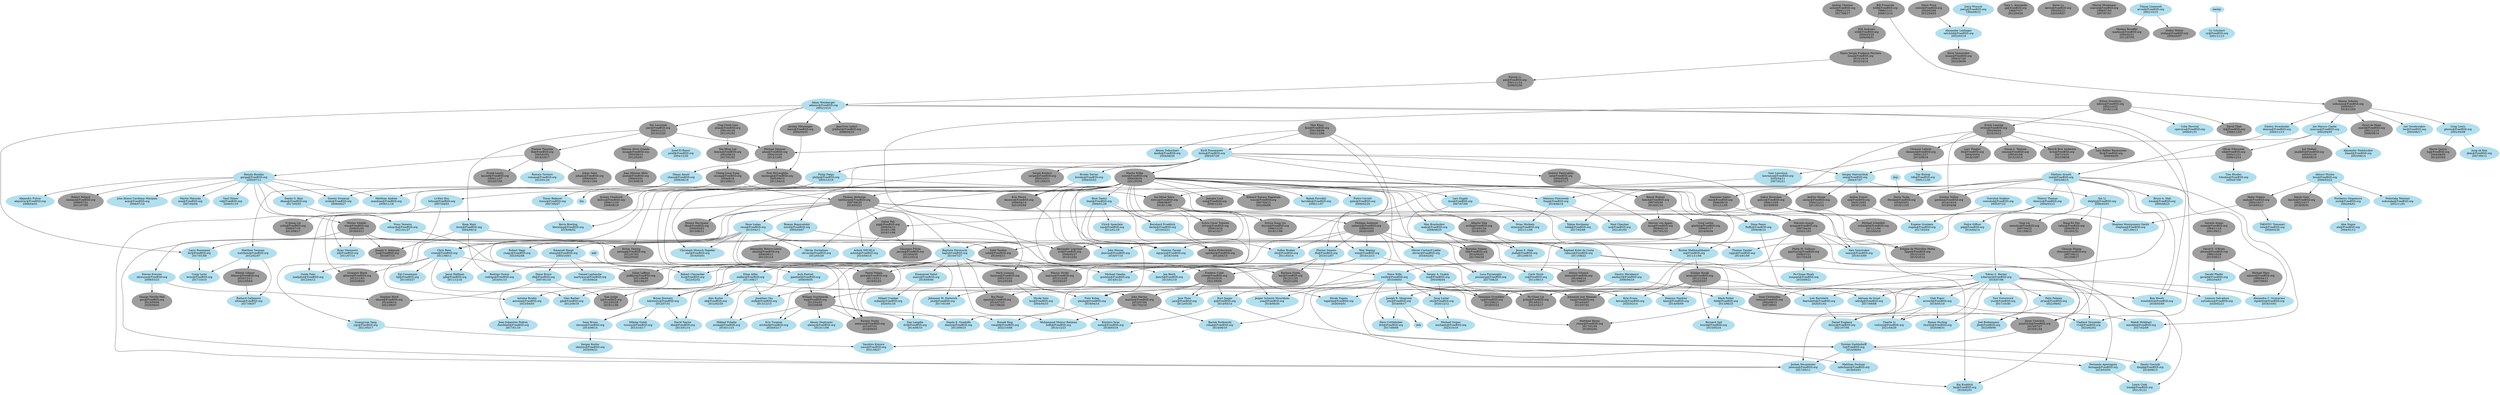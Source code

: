 
# This file is meant to list all FreeBSD ports committers and describe the
# mentor-mentee relationships between them.
# The graphical output can be generated from this file with the following
# command:
# $ dot -T png -o file.png committers-ports.dot
#
# The dot binary is part of the graphics/graphviz port.

digraph ports {

# Node definitions follow this example:
#
#   foo [label="Foo Bar\nfoo@FreeBSD.org\n????/??/??"]
#
# ????/??/?? is the date when the commit bit was obtained, usually the one you
# can find in git logs for the access file in the internal/admin branch.
# Use YYYY/MM/DD format.
#
# For returned commit bits, the node definition will follow this example:
#
#   foo [label="Foo Bar\nfoo@FreeBSD.org\n????/??/??\n????/??/??"]
#
# The first date is the same as for an active committer, the second date is
# the date when the commit bit has been returned. Again, check git logs.

node [color=grey62, style=filled, bgcolor=black];

# Alumni go here.. Try to keep things sorted.

ache [label="Andrey Chernov\nache@FreeBSD.org\n1994/11/15\n2017/08/17"]
ahze [label="Michael Johnson\nahze@FreeBSD.org\n2004/10/29\n2013/12/02"]
alexbl [label="Alexander Botero-Lowry\nalexbl@FreeBSD.org\n2006/09/11\n2011/01/14"]
alonso [label="Alonso Schaich\nalonso@FreeBSD.org\n2014/08/14\n2017/08/07"]
anray [label="Andrey Slusar\nanray@FreeBSD.org\n2005/12/11\n2011/01/14"]
araujo [label="Marcelo Araujo\naraujo@FreeBSD.org\n2007/04/26\n2020/11/03"]
asami [label="Satoshi Asami\nasami@FreeBSD.org\n1994/11/18\n2001/09/11"]
avilla [label="Alberto Villa\navilla@FreeBSD.org\n2010/01/24\n2018/10/01"]
avl [label="Alexander Logvinov\navl@FreeBSD.org\n2009/05/27\n2013/12/02"]
az [label="Andrej Zverev\naz@FreeBSD.org\n2005/10/03\n2019/11/04"]
bar [label="Barbara Guida\nbar@FreeBSD.org\n2012/11/25\n2022/12/05"]
beech [label="Beech Rintoul\nbeech@FreeBSD.org\n2007/05/30\n2014/01/10"]
bf [label="Brendan Fabeny\nbf@FreeBSD.org\n2010/06/02\n2017/04/29"]
billf [label="Bill Fumerola\nbillf@FreeBSD.org\n1998/11/11\n2006/12/14"]
brix [label="Henrik Brix Andersen\nbrix@FreeBSD.org\n2007/10/31\n2015/08/26"]
bsam [label="Boris Samorodov\nbsam@FreeBSD.org\n2006/07/20\n2022/06/06"]
chinsan [label="Chinsan Huang\nchinsan@FreeBSD.org\n2007/06/12\n2013/08/17"]
clement [label="Clement Laforet\nclement@FreeBSD.org\n2003/12/17\n2013/08/18"]
clsung [label="Cheng-Lung Sung\nclsung@FreeBSD.org\n2004/8/18\n2015/06/11"]
culot [label="Frederic Culot\nculot@FreeBSD.org\n2010/10/16\n2021/09/06"]
daichi [label="Daichi Goto\ndaichi@FreeBSD.org\n2002/10/17\n2018/06/01"]
dhn [label="Dennis Herrmann\ndhn@FreeBSD.org\n2009/03/03\n2015/06/11"]
dryice [label="Dryice Dong Liu\ndryice@FreeBSD.org\n2006/12/25\n2018/11/06"]
dteske [label="Devin Teske\ndteske@FreeBSD.org\n2018/03/01\n2019/11/05"]
edwin [label="Edwin Groothuis\nedwin@FreeBSD.org\n2002/10/22\n2016/11/16"]
eik [label="Oliver Eikemeier\neik@FreeBSD.org\n2003/11/12\n2006/12/14"]
erwin [label="Erwin Lansing\nerwin@FreeBSD.org\n2003/06/04\n2016/10/12"]
fjoe [label="Max Khon\nfjoe@FreeBSD.org\n2001/08/06\n2021/12/06"]
flz [label="Florent Thoumie\nflz@FreeBSD.org\n2005/03/01\n2014/10/17"]
gabor [label="Gabor Kovesdan\ngabor@FreeBSD.org\n2006/12/05\n2019/09/02"]
gblach [label="Grzegorz Blach\ngblach@FreeBSD.org\n2012/11/03\n2020/08/03"]
gj [label="Gary L. Jennejohn\ngj@FreeBSD.org\n1994/??/??\n2012/04/20"]
glarkin [label="Greg Larkin\nglarkin@FreeBSD.org\n2008/07/17\n2014/06/04"]
gnn [label="George Neville-Neil\ngnn@FreeBSD.org\n2013/09/04\n2020/06/02"]
gordon [label="Gordon Tetlow\ngordon@FreeBSD.org\n2014/10/14\n2019/04/08"]
hq [label="Herve Quiroz\nhq@FreeBSD.org\n2004/08/05\n2014/03/02"]
ijliao [label="Ying-Chieh Liao\nijliao@FreeBSD.org\n2001/01/20\n2011/01/02"]
itetcu [label="Ion-Mihai Tetcu\nitetcu@FreeBSD.org\n2006/06/07\n2018/11/06"]
jacula [label="Giuseppe Pilichi\njacula@FreeBSD.org\n2010/04/05\n2011/10/14"]
jadawin [label="Philippe Audeoud\njadawin@FreeBSD.org\n2008/03/02\n2020/10/05"]
jlaffaye [label="Julien Laffaye\njlaffaye@FreeBSD.org\n2011/06/06\n2021/06/07"]
jmallett [label="Juli Mallett\njmallett@FreeBSD.org\n2003/01/16\n2006/08/10"]
jmelo [label="Jean Milanez Melo\njmelo@FreeBSD.org\n2006/03/31\n2013/08/18"]
johans [label="Johan Selst\njohans@FreeBSD.org\n2006/04/01\n2019/11/04"]
jsa [label="Joseph S. Atkinson\njsa@FreeBSD.org\n2010/07/15"]
junovitch [label="Jason Unovitch\njunovitch@FreeBSD.org\n2015/07/27\n2018/01/04"]
jylefort [label="Jean-Yves Lefort\njylefort@FreeBSD.org\n2008/04/24"]
kevlo [label="Kevin Lo\nkevlo@FreeBSD.org\n2003/02/21\n2020/09/07"]
kmoore [label="Kris Moore\nkmoore@FreeBSD.org\n2009/04/14\n2021/05/04"]
koitsu [label="Jeremy Chadwick\nkoitsu@FreeBSD.org\n2006/11/10\n2008/08/18"]
koobs [label="Kubilay Kocak\nkoobs@FreeBSD.org\n2012/12/24\n2022/03/07"]
laszlof [label="Frank Laszlo\nlaszlof@FreeBSD.org\n2006/11/07\n2010/07/05"]
lbr [label="Lars Balker Rasmussen\nlbr@FreeBSD.org\n2006/04/30"]
leeym [label="Yen-Ming Lee\nleeym@FreeBSD.org\n2002/08/14\n2017/01/02"]
lifanov [label="Nikolai Lifanov\nlifanov@FreeBSD.org\n2016/12/11\n2021/05/04"]
linimon [label="Mark Linimon\nlinimon@FreeBSD.org\n2003/10/23\n2022/05/05"]
lioux [label="Mario Sergio Fujikawa Ferriera\nlioux@FreeBSD.org\n2015/10/14\n2015/10/14"]
lippe [label="Felippe de Meirelles Motta\nlippe@FreeBSD.org\n2015/14/10\n2015/10/14"]
lth [label="Lars Thegler\nlth@FreeBSD.org\n2004/05/04\n2018/10/07"]
lx [label="David Thiel\nlx@FreeBSD.org\n2006/11/29"]
maho [label="Maho Nakata\nmaho@FreeBSD.org\n2002/10/17\n2018/03/11"]
marcel [label="Marcel Moolenaar\nmarcel@FreeBSD.org\n1999/07/03\n2007/07/01"]
marino [label="John Marino\nmarino@FreeBSD.org\n2013/07/04\n2017/02/10"]
marius [label="Marius Strobl\nmarius@FreeBSD.org\n2012/12/29\n2023/02/07"]
markus [label="Markus Brueffer\nmarkus@FreeBSD.org\n2004/02/21\n2011/07/05"]
mezz [label="Jeremy Messenger\nmezz@FreeBSD.org\n2004/04/30"]
mharo [label="Michael Haro\nmharo@FreeBSD.org\n1999/04/13\n2007/09/01"]
miwi [label="Martin Wilke\nmiwi@FreeBSD.org\n2006/06/04\n2021/05/04"]
mnag [label="Marcus Alves Grando\nmnag@FreeBSD.org\n2005/09/15\n2012/02/01"]
mva [label="Marcus von Appen\nmva@FreeBSD.org\n2009/02/16\n2017/01/22"]
nemoliu [label="Tong Liu\nnemoliu@FreeBSD.org\n2007/04/25\n2011/09/15"]
nemysis [label="Rusmir Dusko\nnemysis@FreeBSD.org\n2013/07/31\n2018/09/03"]
nox [label="Juergen Lock\nnox@FreeBSD.org\n2006/12/22"]
obrien [label="David E. O'Brien\nobrien@FreeBSD.org\n1996/10/29\n2015/06/11"]
pat [label="Patrick Li\npat@FreeBSD.org\n2001/11/14\n2008/02/08"]
pav [label="Pav Lucistnik\npav@FreeBSD.org\n2003/11/12\n2013/12/20"]
pawel [label="Pawel Pekala\npawel@FreeBSD.org\n2011/03/11\n2018/02/24"]
pclin [label="Po-Chien Lin\npclin@FreeBSD.org\n2013/02/11\n2014/10/17"]
pgj [label="Gabor Pali\npgj@FreeBSD.org\n2009/04/12\n2018/11/06\n2018/11/06"]
pgollucci [label="Philip M. Gollucci\npgollucci@FreeBSD.org\n2008/07/21\n2017/03/29"]
rafan [label="Rong-En Fan\nrafan@FreeBSD.org\n2006/06/23\n2015/01/21"]
rezny [label="Matthew Rezny\nrezny@FreeBSD.org\n2017/01/09\n2019/02/04"]
rnoland [label="Robert Noland\nrnoland@FreeBSD.org\n2008/07/21\n2011/07/05"]
rpaulo [label="Rui Paulo\nrpaulo@FreeBSD.org\n2014/07/15\n2017/08/20"]
sahil [label="Sahil Tandon\nsahil@FreeBSD.org\n2010/04/11"]
sat [label="Andrew Pantyukhin\nsat@FreeBSD.org\n2006/05/06\n2009/07/17"]
scheidell [label="Michael Scheidell\nscheidell@FreeBSD.org\n2011/11/06\n2013/03/19"]
seanc [label="Sean Chittenden\nseanc@FreeBSD.org\n2002/08/15\n2007/09/01"]
sergei [label="Sergei Kolobov\nsergei@FreeBSD.org\n2003/10/21\n2011/09/15"]
shurd [label="Stephen Hurd\nshurd@FreeBSD.org\n2014/06/14\n2021/06/07"]
simon [label="Simon L. Nielsen\nsimon@FreeBSD.org\n2005/01/08\n2015/10/14"]
sobomax [label="Maxim Sobolev\nsobomax@FreeBSD.org\n2000/05/17\n2018/12/03"]
sperber [label="Armin Pirkovitsch\nsperber@FreeBSD.org\n2012/04/15"]
stas [label="Stanislav Sedov\nstas@FreeBSD.org\n2006/09/18\n2011/11/05"]
stefan [label="Stefan Walter\nstefan@FreeBSD.org\n2006/05/07"]
steve [label="Steve Price\nsteve@FreeBSD.org\n2003/02/06\n2012/04/03"]
sylvio [label="Sylvio Cesar Teixeira\nsylvio@FreeBSD.org\n2009/10/29\n2014/10/17"]
tabthorpe [label="Thomas Abthorpe\ntabthorpe@FreeBSD.org\n2007/08/20\n2018/02/23"]
tj [label="Tom Judge\ntj@FreeBSD.org\n2012/05/28\n2018/11/06"]
tmclaugh [label="Tom McLaughlin\ntmclaugh@FreeBSD.org\n2005/09/15\n2011/04/16"]
trasz [label="Edward Tomasz Napierala\ntrasz@FreeBSD.org\n2007/04/12\n2022/06/06"]
vg [label="Veniamin Gvozdikov\nvg@FreeBSD.org\n2013/06/11\n2018/02/23"]
wg [label="William Grzybowski\nwg@FreeBSD.org\n2013/04/01\n2022/06/06"]
will [label="Will Andrews\nwill@FreeBSD.org\n2000/03/20\n2006/09/01"]
wxs [label="Wesley Shields\nwxs@FreeBSD.org\n2008/01/03\n2018/03/11"]
xmj [label="Johannes Jost Meixner\nxmj@FreeBSD.org\n2014/04/07\n2015/07/01"]
yzlin [label="Yi-Jheng Lin\nyzlin@FreeBSD.org\n2009/07/19\n2013/08/17"]
zeising [label="Niclas Zeising\nzeising@FreeBSD.org\n2012/07/03\n2022/05/02"]
znerd [label="Ernst de Haan\nznerd@FreeBSD.org\n2001/11/15\n2006/09/14"]

node [color=lightblue2, style=filled, bgcolor=black];

# Current ports committers go here. Try to keep things sorted.

"0mp" [label="Mateusz Piotrowski\n0mp@FreeBSD.org\n2018/06/16"]
acm [label="Jose Alonso Cardenas Marquez\nacm@FreeBSD.org\n2006/07/18"]
adamw [label="Adam Weinberger\nadamw@FreeBSD.org\n2002/10/16"]
adridg [label="Adriaan de Groot\nadridg@FreeBSD.org\n2017/09/08"]
ak [label="Alex Kozlov\nak@FreeBSD.org\n2012/02/29"]
ale [label="Alex Dupre\nale@FreeBSD.org\n2004/01/12"]
alepulver [label="Alejandro Pulver\nalepulver@FreeBSD.org\n2006/04/01"]
alexey [label="Alexey Degtyarev\nalexey@FreeBSD.org\n2013/11/09"]
amdmi3 [label="Dmitry Marakasov\namdmi3@FreeBSD.org\n2008/06/19"]
antoine [label="Antoine Brodin\nantoine@FreeBSD.org\n2013/04/03"]
arrowd [label="Gleb Popov\narrowd@FreeBSD.org\n2018/05/18"]
arved [label="Tilman Linneweh\narved@FreeBSD.org\n2002/10/15"]
ashish [label="Ashish SHUKLA\nashish@FreeBSD.org\n2010/06/10"]
bapt [label="Baptiste Daroussin\nbapt@FreeBSD.org\n2010/07/27"]
bdrewery [label="Bryan Drewery\nbdrewery@FreeBSD.org\n2012/07/31"]
beat [label="Beat Gaetzi\nbeat@FreeBSD.org\n2009/01/28"]
bland [label="Alexander Nedotsukov\nbland@FreeBSD.org\n2003/08/14"]
bmah [label="Bruce A. Mah\nbmah@FreeBSD.org\n2000/08/23"]
bofh [label="Muhammad Moinur Rahman\nbofh@FreeBSD.org\n2014/12/23"]
brnrd [label="Bernard Spil\nbrnrd@FreeBSD.org\n2015/05/24"]
brooks [label="Brooks Davies\nbrooks@FreeBSD.org\n2004/05/03"]
cmt [label="Christoph Moench-Tegeder\ncmt@FreeBSD.org\n2016/03/01"]
cperciva [label="Colin Percival\ncperciva@FreeBSD.org\n2006/01/31"]
crees [label="Chris Rees\ncrees@FreeBSD.org\n2011/06/11"]
cs [label="Carlo Strub\ncs@FreeBSD.org\n2011/09/13"]
cy [label="Cy Schubert\ncy@FreeBSD.org\n2001/11/13"]
danfe [label="Alexey Dokuchaev\ndanfe@FreeBSD.org\n2004/08/20"]
danilo [label="Danilo E. Gondolfo\ndanilo@FreeBSD.org\n2013/09/23"]
db [label="Diane Bruce\ndb@FreeBSD.org\n2007/01/18"]
dbaio [label="Danilo G. Baio\ndbaio@FreeBSD.org\n2017/05/03"]
dbn [label="David Naylor\ndbn@FreeBSD.org\n2013/01/14"]
dch [label="Dave Cottlehuber\ndch@FreeBSD.org\n2017/09/09"]
decke [label="Bernhard Froehlich\ndecke@FreeBSD.org\n2010/03/21"]
delphij [label="Xin Li\ndelphij@FreeBSD.org\n2006/05/01"]
demon [label="Dmitry Sivachenko\ndemon@FreeBSD.org\n2000/11/13"]
diizzy [label="Daniel Engberg\ndiizzy@FreeBSD.org\n2021/07/06"]
dmgk [label="Dmitri Goutnik\ndmgk@FreeBSD.org\n2019/09/15"]
driesm [label="Dries Michiels\ndriesm@FreeBSD.org\n2021/11/06"]
dumbbell [label="Jean-Sebastien Pedron\ndumbbell@FreeBSD.org\n2017/01/10"]
dvl [label="Dan Langille\ndvl@FreeBSD.org\n2014/08/10"]
eadler [label="Eitan Adler\neadler@FreeBSD.org\n2011/08/17"]
eduardo [label="Nuno Teixeira\neduardo@FreeBSD.org\n2021/01/27"]
egypcio [label="Vin&iacute;cius Zavam\negypcio@FreeBSD.org\n2018/10/04"]
ehaupt [label="Emanuel Haupt\nehaupt@FreeBSD.org\n2005/10/03"]
ericbsd [label="Eric Turgeon\nericbsd@FreeBSD.org\n2018/03/17"]
eugen [label="Eugene Grosbein\neugen@FreeBSD.org\n2017/03/04"]
farrokhi [label="Babak Farrokhi\nfarrokhi@FreeBSD.org\n2006/11/07"]
feld [label="Mark Felder\nfeld@FreeBSD.org\n2013/06/25"]
fernape [label="Fernando Apesteguia\nfernape@FreeBSD.org\n2018/03/03"]
flo [label="Florian Smeets\nflo@FreeBSD.org\n2010/12/07"]
fluffy [label="Dima Panov\nfluffy@FreeBSD.org\n2009/08/10"]
fuz [label="Robert Clausecker\nfuz@FreeBSD.org\n2023/02/02"]
gahr [label="Pietro Cerutti\ngahr@FreeBSD.org\n2008/02/20"]
garga [label="Renato Botelho\ngarga@FreeBSD.org\n2005/07/11"]
gerald [label="Gerald Pfeifer\ngerald@FreeBSD.org\n2002/04/03"]
gjb [label="Glen Barber\ngjb@FreeBSD.org\n2012/06/19"]
glewis [label="Greg Lewis\nglewis@FreeBSD.org\n2002/04/08"]
grembo [label="Michael Gmelin\ngrembo@FreeBSD.org\n2014/01/21"]
hrs [label="Hiroki Sato\nhrs@FreeBSD.org\n2004/04/10"]
jase [label="Jase Thew\njase@FreeBSD.org\n2012/05/30"]
jbeich [label="Jan Beich\njbeich@FreeBSD.org\n2015/01/19"]
jbo [label="Joel Bodenmann\njbo@FreeBSD.org\n2023/09/06"]
jgh [label="Jason Helfman\njgh@FreeBSD.org\n2011/12/16"]
jhale [label="Jason E. Hale\njhale@FreeBSD.org\n2012/09/10"]
jhixson [label="John Hixson\njhixson@FreeBSD.org\n2018/07/16"]
jkim [label="Jung-uk Kim\njkim@FreeBSD.org\n2007/09/12"]
jmd [label="Johannes M. Dieterich\njmd@FreeBSD.org\n2017/01/09"]
joerg [label="Joerg Wunsch\njoerg@FreeBSD.org\n1994/08/22"]
joneum [label="Jochen Neumeister\njoneum@FreeBSD.org\n2017/05/11"]
josef [label="Josef El-Rayes\njosef@FreeBSD.org\n2004/12/20"]
jpaetzel [label="Josh Paetzel\njpaetzel@FreeBSD.org\n2008/09/05"]
jrm [label="Joseph R. Mingrone\njrm@FreeBSD.org\n2016/09/17"]
jsm [label="Jesper Schmitz Mouridsen\njsm@FreeBSD.org\n2018/06/30"]
kai [label="Kai Knoblich\nkai@FreeBSD.org\n2019/02/01"]
kami [label="Dominic Fandrey\nkami@FreeBSD.org\n2014/09/09"]
kbowling [label="Kevin Bowling\nkbowling@FreeBSD.org\n2018/09/02"]
kevans [label="Kyle Evans\nkevans@FreeBSD.org\n2020/02/14"]
knu [label="Akinori Musha\nknu@FreeBSD.org\n2000/03/22"]
krion [label="Kirill Ponomarew\nkrion@FreeBSD.org\n2003/07/20"]
kwm [label="Koop Mast\nkwm@FreeBSD.org\n2004/09/14"]
lawrance [label="Sam Lawrance\nlawrance@FreeBSD.org\n2005/04/11\n2007/02/21"]
lbartoletti [label="Loïc Bartoletti\nlbartoletti@FreeBSD.org\n2020/01/02"]
lcook [label="Lewis Cook\nlcook@FreeBSD.org\n2021/01/21"]
ler [label="Larry Rosenman\nler@FreeBSD.org\n2017/01/09"]
leres [label="Craig Leres\nleres@FreeBSD.org\n2017/10/10"]
lev [label="Lev Serebryakov\nlev@FreeBSD.org\n2003/06/17"]
lme [label="Lars Engels\nlme@FreeBSD.org\n2007/07/09"]
lwhsu [label="Li-Wen Hsu\nlwhsu@FreeBSD.org\n2007/04/03"]
madpilot [label="Guido Falsi\nmadpilot@FreeBSD.org\n2012/04/12"]
makc [label="Max Brazhnikov\nmakc@FreeBSD.org\n2008/08/25"]
mandree [label="Matthias Andree\nmandree@FreeBSD.org\n2009/11/18"]
manu [label="Emmanuel Vadot\nmanu@FreeBSD.org\n2018/09/06"]
marcus [label="Joe Marcus Clarke\nmarcus@FreeBSD.org\n2002/04/05"]
martymac [label="Ganael Laplanche\nmartymac@FreeBSD.org\n2010/09/24"]
mat [label="Mathieu Arnold\nmat@FreeBSD.org\n2003/08/15"]
matthew [label="Matthew Seaman\nmatthew@FreeBSD.org\n2012/02/07"]
meta [label="Koichiro Iwao\nmeta@FreeBSD.org\n2018/03/19"]
mfechner [label="Matthias Fechner\nmfechner@FreeBSD.org\n2018/03/01"]
michaelo [label="Michael Osipov\nmichaelo@FreeBSD.org\n2023/10/16"]
mikael [label="Mikael Urankar\nmikael@FreeBSD.org\n2020/01/16"]
milki [label="Jonathan Chu\nmilki@FreeBSD.org\n2013/12/15"]
misha [label="Mikhail Pchelin\nmisha@FreeBSD.org\n2016/11/15"]
mm [label="Martin Matuska\nmm@FreeBSD.org\n2007/04/04"]
mmokhi [label="Mahdi Mokhtari\nmmokhi@FreeBSD.org\n2017/02/09"]
nc [label="Neel Chauhan\nnc@FreeBSD.org\n2021/01/02"]
netchild [label="Alexander Leidinger\nnetchild@FreeBSD.org\n2002/03/19"]
nobutaka [label="Nobutaka Mantani\nnobutaka@FreeBSD.org\n2001/11/02"]
nork [label="Norikatsu Shigemura\nnork@FreeBSD.org\n2002/04/01"]
novel [label="Roman Bogorodskiy\nnovel@FreeBSD.org\n2005/03/07"]
olivier [label="Olivier Cochard-Labbe\nolivier@FreeBSD.org\n2016/02/02"]
olivierd [label="Olivier Duchateau\nolivierd@FreeBSD.org\n2012/05/29"]
osa [label="Sergey A. Osokin\nosa@FreeBSD.org\n2003/06/04"]
otis [label="Juraj Lutter\notis@FreeBSD.org\n2020/12/12"]
pfg [label="Pedro Giffuni\npfg@FreeBSD.org\n2019/04/14"]
philip [label="Philip Paeps\nphilip@FreeBSD.org\n2005/10/19"]
pi [label="Kurt Jaeger\npi@FreeBSD.org\n2014/03/14"]
pizzamig [label="Luca Pizzamiglio\npizzamig@FreeBSD.org\n2017/08/25"]
pkubaj [label="Piotr Kubaj\npkubaj@FreeBSD.org\n2019/04/14"]
rakuco [label="Raphael Kubo da Costa\nrakuco@FreeBSD.org\n2011/08/22"]
rene [label="Rene Ladan\nrene@FreeBSD.org\n2010/04/11"]
rhurlin [label="Rainer Hurling\nrhurlin@FreeBSD.org\n2020/08/31"]
riggs [label="Thomas Zander\nriggs@FreeBSD.org\n2014/01/09"]
rigoletto [label="Alexandre C. Guimaraes\nrigoletto@FreeBSD.org\n2018/10/01"]
rm [label="Ruslan Makhmatkhanov\rm@FreeBSD.org\n2011/11/06"]
rnagy [label="Robert Nagy\nrnagy@FreeBSD.org\n2023/02/08"]
robak [label="Bartek Rutkowski\nrobak@FreeBSD.org\n2014/06/10"]
rodrigo [label="Rodrigo Osorio\nrodrigo@FreeBSD.org\n2014/01/15"]
romain [label="Romain Tartiere\nromain@FreeBSD.org\n2010/01/24"]
ronald [label="Ronald Klop\nronald@FreeBSD.org\n2022/10/06"]
salvadore [label="Lorenzo Salvadore\nsalvadore@FreeBSD.org\n2020/02/21"]
samm [label="Alex Samorukov\nsamm@FreeBSD.org\n2019/10/09"]
sbruno [label="Sean Bruno\nsbruno@FreeBSD.org\n2014/09/14"]
sbz [label="Sofian Brabez\nsbz@FreeBSD.org\n2011/03/14"]
sem [label="Sergey Matveychuk\nsem@FreeBSD.org\n2004/07/07"]
shaun [label="Shaun Amott\nshaun@FreeBSD.org\n2006/06/19"]
skozlov [label="Sergey Kozlov\nskozlov@FreeBSD.org\n2018/09/21"]
skreuzer [label="Steven Kreuzer\nskreuzer@FreeBSD.org\n2009/03/25"]
stephen [label="Stephen Montgomery-Smith\nstephen@FreeBSD.org\n2011/06/13"]
sunpoet [label="Po-Chuan Hsieh\nsunpoet@FreeBSD.org\n2010/09/21"]
swills [label="Steve Wills\nswills@FreeBSD.org\n2010/09/03"]
tagattie [label="Hiroki Tagato\ntagattie@FreeBSD.org\n2020/04/01"]
tcberner [label="Tobias C. Berner\ntcberner@FreeBSD.org\n2016/07/06"]
tdb [label="Tim Bishop\ntdb@FreeBSD.org\n2005/11/30"]
thierry [label="Thierry Thomas\nthierry@FreeBSD.org\n2004/03/15"]
tijl [label="Tijl Coosemans\ntijl@FreeBSD.org\n2013/03/27"]
timur [label="Timur Bakeyev\ntimur@FreeBSD.org\n2007/06/07"]
tobik [label="Tobias Kortkamp\ntobik@FreeBSD.org\n2017/02/08"]
tota [label="TAKATSU Tomonari\ntota@FreeBSD.org\n2009/03/30"]
trhodes [label="Tom Rhodes\ntrhodes@FreeBSD.org\n2004/07/06"]
trociny [label="Mikolaj Golub\ntrociny@FreeBSD.org\n2013/10/17"]
tz [label="Torsten Zuehlsdorff\ntz@FreeBSD.org\n2016/06/04"]
ultima [label="Richard Gallamore\nultima@FreeBSD.org\n2017/06/07"]
uqs [label="Ulrich Spoerlein\nuqs@FreeBSD.org\n2012/01/19"]
vd [label="Vasil Dimov\nvd@FreeBSD.org\n2006/01/19"]
vvd [label="Vladimir Druzenko\nvvd@FreeBSD.org\n2023/02/02"]
vishwin [label="Charlie Li\nvishwin@FreeBSD.org\n2021/04/29"]
vsevolod [label="Vsevolod Stakhov\nvsevolod@FreeBSD.org\n2005/07/22"]
wen [label="Wen Heping\nwen@FreeBSD.org\n2010/12/13"]
woodsb02 [label="Ben Woods\nwoodsb02@FreeBSD.org\n2016/05/09"]
xride [label="Soeren Straarup\nxride@FreeBSD.org\n2006/09/27"]
yasu [label="Yasuhiro Kimura\nyasu@FreeBSD.org\n2021/08/27"]
ygy [label="Guangyuan Yang\nygy@FreeBSD.org\n2021/05/17"]
yuri [label="Yuri Victorovich\nyuri@FreeBSD.org\n2017/10/30"]
zi [label="Ryan Steinmetz\nzi@FreeBSD.org\n2011/07/14"]
zirias [label="Felix Palmen\nzirias@FreeBSD.org\n2022/08/02"]

# Here are the mentor/mentee relationships.
# Group together all the mentees for a particular mentor.
# Keep the list sorted by mentor login.

"0mp" -> driesm
"0mp" -> nc

adamw -> ahze
adamw -> jylefort
adamw -> ler
adamw -> mezz
adamw -> pav
adamw -> vvd
adamw -> woodsb02

ade -> jpaetzel

ahze -> shaun
ahze -> tmclaugh

amdmi3 -> jrm
amdmi3 -> arrowd

antoine -> dumbbell

araujo -> dmgk
araujo -> egypcio
araujo -> jhixson
araujo -> lippe
araujo -> pclin
araujo -> pgollucci
araujo -> samm

arrowd -> diizzy
arrowd -> rhurlin
arrowd -> vishwin
arrowd -> vvd

arved -> markus
arved -> stefan

asami -> obrien

avilla -> jhale
avilla -> rakuco

az -> eugen

bdrewery -> dbn
bdrewery -> sbruno
bdrewery -> trociny

bapt -> bdrewery
bapt -> bofh
bapt -> dumbbell
bapt -> eadler
bapt -> ericbsd
bapt -> grembo
bapt -> jbeich
bapt -> jlaffaye
bapt -> kevans
bapt -> manu
bapt -> marius
bapt -> marino
bapt -> rodrigo
bapt -> rpaulo
bapt -> sbruno

beat -> decke
beat -> egypcio
beat -> marius
beat -> sperber
beat -> uqs

beech -> glarkin
beech -> mva

billf -> sobomax
billf -> will

brooks -> kmoore

clement -> tdb
clement -> lawrance

clsung -> lwhsu
clsung -> tabthorpe

crees -> feld
crees -> gjb
crees -> jgh
crees -> madpilot
crees -> gblach
crees -> tijl

cs -> kami

culot -> danilo
culot -> jase
culot -> marino
culot -> pi
culot -> wg

db -> tj
db -> shurd

dbaio -> eduardo

decke -> sperber

delphij -> junovitch
delphij -> nemoliu
delphij -> rafan

demon -> mat

eadler -> ak
eadler -> antoine
eadler -> dbn
eadler -> bdrewery
eadler -> gjb
eadler -> milki
eadler -> tj
eadler -> vg

eduardo -> fuz

edwin -> cperciva
edwin -> erwin
edwin -> linimon
edwin -> lx

ehaupt -> db
ehaupt -> martymac
ehaupt -> tagattie

eik -> sem
eik -> trhodes

erwin -> brix
erwin -> clement
erwin -> gabor
erwin -> gordon
erwin -> lbr
erwin -> lth
erwin -> simon

feld -> brnrd
feld -> junovitch
feld -> mmokhi
feld -> rezny

fernape -> lcook

fjoe -> danfe
fjoe -> flo
fjoe -> krion
fjoe -> osa

flo -> bar
flo -> fuz
flo -> jase
flo -> jbeich
flo -> grembo

fluffy -> vishwin

flz -> garga
flz -> johans
flz -> laszlof
flz -> romain

jpaetzel -> misha
jpaetzel -> wg

gabor -> lippe
gabor -> pgj
gabor -> stephen
gabor -> scheidell

garga -> acm
garga -> alepulver
garga -> dbaio
garga -> eduardo
garga -> mandree
garga -> mm
garga -> rnoland
garga -> vd
garga -> wxs
garga -> xride

gerald -> salvadore

glarkin -> avl
glarkin -> cs
glarkin -> rm

glewis -> hq
glewis -> jkim

hrs -> meta

ijliao -> leeym

imp -> dteske

itetcu -> ak
itetcu -> araujo
itetcu -> dryice
itetcu -> sahil
itetcu -> sylvio

jadawin -> bapt
jadawin -> flo
jadawin -> olivier
jadawin -> pi
jadawin -> riggs
jadawin -> sbz
jadawin -> wen

joerg -> netchild

joneum -> kai

jrm -> dch
jrm -> jwb
jrm -> michaelo

junovitch -> tz

kmoore -> jhixson

knu -> daichi
knu -> maho
knu -> nobutaka
knu -> nork

koobs -> brnrd
koobs -> kami
koobs -> kevans
koobs -> woodsb02
koobs -> xmj

krion -> "0mp"
krion -> brooks
krion -> kbowling
krion -> miwi
krion -> novel
krion -> philip
krion -> samm
krion -> sat
krion -> sem
krion -> sergei

kwm -> jsa
kwm -> rodrigo
kwm -> zeising

lawrance -> itetcu

lbartoletti -> diizzy

leeym -> clsung

ler -> leres

lifanov -> ultima

linimon -> hrs
linimon -> pkubaj

lioux -> pat

lme -> pizzamig
lme -> tobik

lwhsu -> ygy
lwhsu -> yzlin

maho -> stephen
maho -> tota

manu -> mikael

marcus -> ahze
marcus -> bland
marcus -> eik
marcus -> jmallett

marino -> bofh
marino -> robak

makc -> alonso
makc -> bf
makc -> jhale
makc -> rakuco

mat -> "0mp"
mat -> bmah
mat -> dteske
mat -> dvl
mat -> gordon
mat -> mmokhi
mat -> seanc
mat -> tcberner
mat -> thierry
mat -> tobik
mat -> woodsb02
mat -> rigoletto
mat -> pkubaj

matthew -> leres
matthew -> lifanov
matthew -> ultima

meta -> yasu

mezz -> tmclaugh

miwi -> amdmi3
miwi -> antoine
miwi -> avilla
miwi -> beat
miwi -> bf
miwi -> cmt
miwi -> decke
miwi -> dhn
miwi -> farrokhi
miwi -> fluffy
miwi -> gahr
miwi -> jhixson
miwi -> joneum
miwi -> jsm
miwi -> kai
miwi -> kmoore
miwi -> lme
miwi -> makc
miwi -> mandree
miwi -> mva
miwi -> nemysis
miwi -> nox
miwi -> olivierd
miwi -> pawel
miwi -> rm
miwi -> sbz
miwi -> sperber
miwi -> sylvio
miwi -> tabthorpe
miwi -> trasz
miwi -> wen
miwi -> zeising

mnag -> jmelo

nectar -> cy

netchild -> bsam

nork -> ale

novel -> alexbl
novel -> ehaupt
novel -> rm

obrien -> mharo
obrien -> gerald

olivier -> pizzamig

osa -> otis
osa -> vg

otis -> michaelo

pat -> adamw

pav -> ahze
pav -> flz
pav -> josef
pav -> kwm
pav -> mnag

pawel -> nemysis

pgj -> ashish
pgj -> jacula

pgollucci -> junovitch
pgollucci -> sunpoet
pgollucci -> swills

philip -> driesm
philip -> fox
philip -> koitsu

pi -> meta
pi -> tz

pizzamig -> tagattie

pkubaj -> ronald

rafan -> chinsan

rakuco -> adridg
rakuco -> alonso
rakuco -> tcberner

rene -> bar
rene -> cmt
rene -> crees
rene -> egypcio
rene -> jgh
rene -> jmd
rene -> joneum
rene -> ler
rene -> olivierd
rene -> ronald
rene -> rnagy

rm -> koobs
rm -> vg

sahil -> culot
sahil -> eadler

sat -> beech

sbruno -> skozlov

sem -> az
sem -> anray
sem -> delphij
sem -> stas

shaun -> timur
shaun -> matthew

skreuzer -> gnn
skreuzer -> shurd

sobomax -> demon
sobomax -> glewis
sobomax -> lev
sobomax -> marcus
sobomax -> znerd

stas -> araujo

steve -> netchild

swills -> dch
swills -> feld
swills -> jmd
swills -> jrm
swills -> jsm
swills -> lbartoletti
swills -> mfechner
swills -> milki
swills -> otis
swills -> pclin
swills -> rezny
swills -> robak
swills -> rpaulo
swills -> seanc
swills -> tz
swills -> xmj

tabthorpe -> ashish
tabthorpe -> avilla
tabthorpe -> avl
tabthorpe -> bapt
tabthorpe -> crees
tabthorpe -> dhn
tabthorpe -> fluffy
tabthorpe -> jacula
tabthorpe -> jadawin
tabthorpe -> jlaffaye
tabthorpe -> madpilot
tabthorpe -> pgj
tabthorpe -> rene
tabthorpe -> zi
tabthorpe -> gblach

tcberner -> adridg
tcberner -> arrowd
tcberner -> diizzy
tcberner -> fernape
tcberner -> jbo
tcberner -> joneum
tcberner -> kai
tcberner -> lbartoletti
tcberner -> lcook
tcberner -> pkubaj
tcberner -> rhurlin
tcberner -> rigoletto
tcberner -> salvadore
tcberner -> vishwin
tcberner -> vvd
tcberner -> yuri
tcberner -> zirias

thierry -> jadawin
thierry -> riggs
thierry -> pfg

timur -> kbowling

tmclaugh -> itetcu
tmclaugh -> xride

tz -> dmgk
tz -> joneum
tz -> fernape
tz -> mfechner

vsevolod -> eugen

wen -> cs
wen -> culot
wen -> pawel

wg -> alexey
wg -> danilo
wg -> dvl
wg -> ericbsd
wg -> misha
wg -> nemysis

will -> lioux

wxs -> jsa
wxs -> nemysis
wxs -> sahil
wxs -> skreuzer
wxs -> swills
wxs -> zi

ygy -> yasu

zirias -> jbo

}
